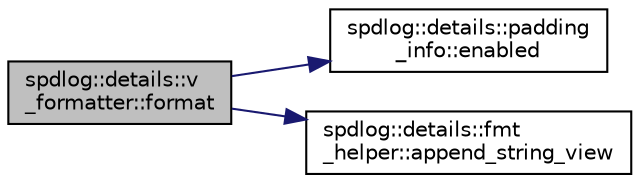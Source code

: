 digraph "spdlog::details::v_formatter::format"
{
  edge [fontname="Helvetica",fontsize="10",labelfontname="Helvetica",labelfontsize="10"];
  node [fontname="Helvetica",fontsize="10",shape=record];
  rankdir="LR";
  Node1 [label="spdlog::details::v\l_formatter::format",height=0.2,width=0.4,color="black", fillcolor="grey75", style="filled" fontcolor="black"];
  Node1 -> Node2 [color="midnightblue",fontsize="10",style="solid",fontname="Helvetica"];
  Node2 [label="spdlog::details::padding\l_info::enabled",height=0.2,width=0.4,color="black", fillcolor="white", style="filled",URL="$structspdlog_1_1details_1_1padding__info.html#a009f766013195390ec24ce96804a1e3f"];
  Node1 -> Node3 [color="midnightblue",fontsize="10",style="solid",fontname="Helvetica"];
  Node3 [label="spdlog::details::fmt\l_helper::append_string_view",height=0.2,width=0.4,color="black", fillcolor="white", style="filled",URL="$namespacespdlog_1_1details_1_1fmt__helper.html#a603f4d0d8853a61610a0042d5d62fe94"];
}
